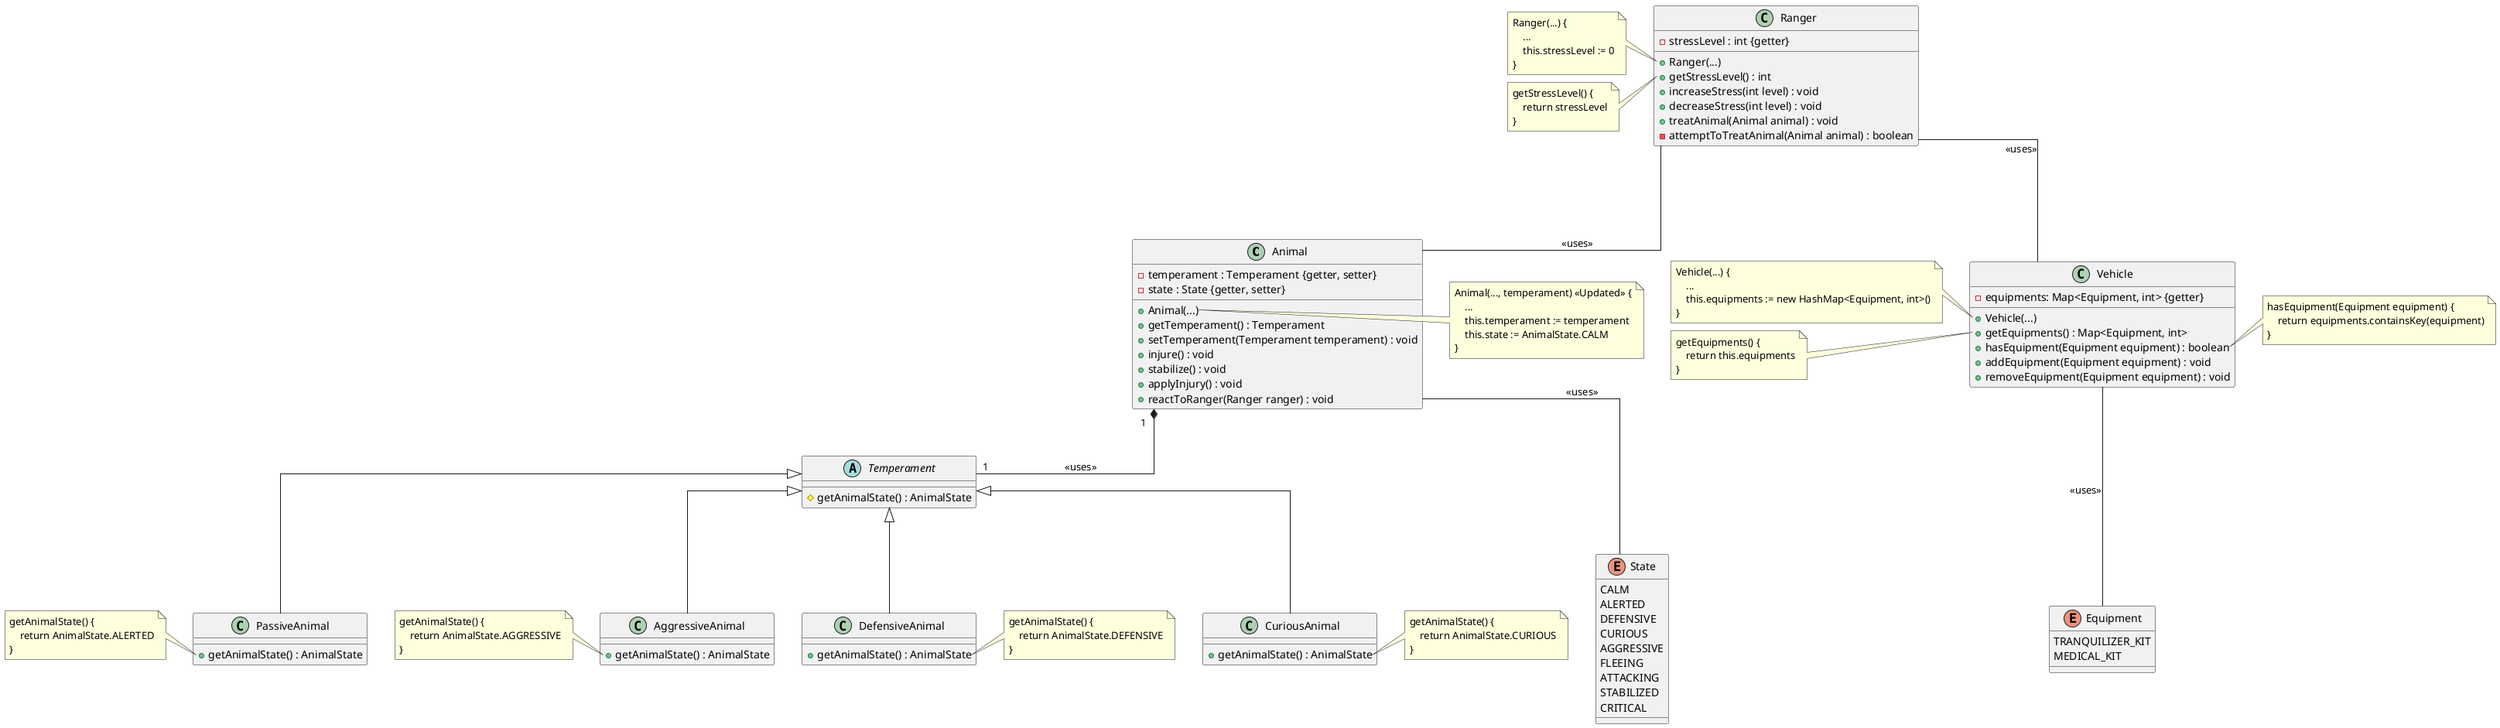 @startuml Class Diagram 1

skinparam linetype ortho

' Define the main classes
class Animal {
    -temperament : Temperament {getter, setter}
    -state : State {getter, setter}

    +Animal(...)
    +getTemperament() : Temperament
    +setTemperament(Temperament temperament) : void
    +injure() : void
    +stabilize() : void
    +applyInjury() : void
    +reactToRanger(Ranger ranger) : void
}

class Ranger {
    -stressLevel : int {getter}

    +Ranger(...)
    +getStressLevel() : int
    +increaseStress(int level) : void
    +decreaseStress(int level) : void
    +treatAnimal(Animal animal) : void
    -attemptToTreatAnimal(Animal animal) : boolean
}

abstract class Temperament {
    #getAnimalState() : AnimalState
}

class PassiveAnimal {
    +getAnimalState() : AnimalState
}

class AggressiveAnimal {
    +getAnimalState() : AnimalState
}

class DefensiveAnimal {
    +getAnimalState() : AnimalState
}

class CuriousAnimal {
    +getAnimalState() : AnimalState
}

enum State {
    CALM
    ALERTED
    DEFENSIVE
    CURIOUS
    AGGRESSIVE
    FLEEING
    ATTACKING
    STABILIZED
    CRITICAL
}

enum Equipment {
    TRANQUILIZER_KIT
    MEDICAL_KIT
}

class Vehicle {
    -equipments: Map<Equipment, int> {getter}

    +Vehicle(...)
    +getEquipments() : Map<Equipment, int>
    +hasEquipment(Equipment equipment) : boolean
    +addEquipment(Equipment equipment) : void
    +removeEquipment(Equipment equipment) : void
}

' Notes for behaviors and methods
note right of Animal::Animal
    Animal(..., temperament) <<Updated>> {
        ...
        this.temperament := temperament
        this.state := AnimalState.CALM
    }
end note

note left of PassiveAnimal::getAnimalState
    getAnimalState() {
        return AnimalState.ALERTED
    }
end note

note left of AggressiveAnimal::getAnimalState
    getAnimalState() {
        return AnimalState.AGGRESSIVE
    }
end note

note right of DefensiveAnimal::getAnimalState
    getAnimalState() {
        return AnimalState.DEFENSIVE
    }
end note

note right of CuriousAnimal::getAnimalState
    getAnimalState() {
        return AnimalState.CURIOUS
    }
end note

note left of Ranger::Ranger
    Ranger(...) {
        ...
        this.stressLevel := 0
    }
end note

note left of Ranger::getStressLevel
    getStressLevel() {
        return stressLevel
    }
end note

note right of Ranger::increaseStressLevel
    increaseStressLevel(int level) {
        stressLevel += level
    }
end note

note right of Ranger::decreaseStressLevel
    decreaseStressLevel(int level) {
        stressLevel -= level
    }
end note

note left of Vehicle::Vehicle
    Vehicle(...) {
        ...
        this.equipments := new HashMap<Equipment, int>()
    }
end note

note left of Vehicle::getEquipments
    getEquipments() {
        return this.equipments
    }
end note

note right of Vehicle::hasEquipment
    hasEquipment(Equipment equipment) {
        return equipments.containsKey(equipment)
    }
end note

' Relationships between classes
Animal "1" *-- "1" Temperament : <<uses>>
Animal --- State : <<uses>>

Temperament <|-- AggressiveAnimal
Temperament <|-- PassiveAnimal
Temperament <|-- DefensiveAnimal
Temperament <|-- CuriousAnimal

Vehicle --- Equipment : <<uses>>
Ranger --- Vehicle : <<uses>>
Ranger --- Animal : <<uses>>

@enduml